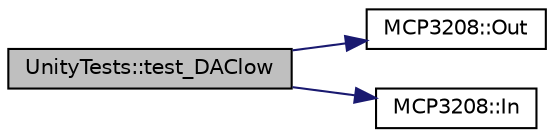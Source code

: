 digraph "UnityTests::test_DAClow"
{
  edge [fontname="Helvetica",fontsize="10",labelfontname="Helvetica",labelfontsize="10"];
  node [fontname="Helvetica",fontsize="10",shape=record];
  rankdir="LR";
  Node1 [label="UnityTests::test_DAClow",height=0.2,width=0.4,color="black", fillcolor="grey75", style="filled" fontcolor="black"];
  Node1 -> Node2 [color="midnightblue",fontsize="10",style="solid",fontname="Helvetica"];
  Node2 [label="MCP3208::Out",height=0.2,width=0.4,color="black", fillcolor="white", style="filled",URL="$classMCP3208.html#ad517b760e358fd67f860fe9352fb1f55",tooltip="Output analog values (if enabled during Start)"];
  Node1 -> Node3 [color="midnightblue",fontsize="10",style="solid",fontname="Helvetica"];
  Node3 [label="MCP3208::In",height=0.2,width=0.4,color="black", fillcolor="white", style="filled",URL="$classMCP3208.html#a37a6e561d33f834f6d14c7c99b1b72b8",tooltip="Read a channel input."];
}
